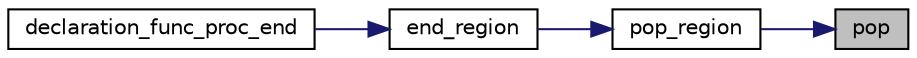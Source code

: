digraph "pop"
{
 // LATEX_PDF_SIZE
  edge [fontname="Helvetica",fontsize="10",labelfontname="Helvetica",labelfontsize="10"];
  node [fontname="Helvetica",fontsize="10",shape=record];
  rankdir="RL";
  Node1 [label="pop",height=0.2,width=0.4,color="black", fillcolor="grey75", style="filled", fontcolor="black",tooltip="Pops a value from the stack."];
  Node1 -> Node2 [dir="back",color="midnightblue",fontsize="10",style="solid",fontname="Helvetica"];
  Node2 [label="pop_region",height=0.2,width=0.4,color="black", fillcolor="white", style="filled",URL="$d3/d91/region__stack_8c.html#afeb96bf21d57cc73671e0fa178704f63",tooltip="Pops a region from the stack."];
  Node2 -> Node3 [dir="back",color="midnightblue",fontsize="10",style="solid",fontname="Helvetica"];
  Node3 [label="end_region",height=0.2,width=0.4,color="black", fillcolor="white", style="filled",URL="$d8/d88/region__table_8c.html#a3fcd12446a933658f0caaf8180076868",tooltip="Ends the current region."];
  Node3 -> Node4 [dir="back",color="midnightblue",fontsize="10",style="solid",fontname="Helvetica"];
  Node4 [label="declaration_func_proc_end",height=0.2,width=0.4,color="black", fillcolor="white", style="filled",URL="$dc/d66/func__proc__manager_8c.html#af3dc7c5760795f233da276c3204091e1",tooltip="Ends the declaration of a function or procedure."];
}
